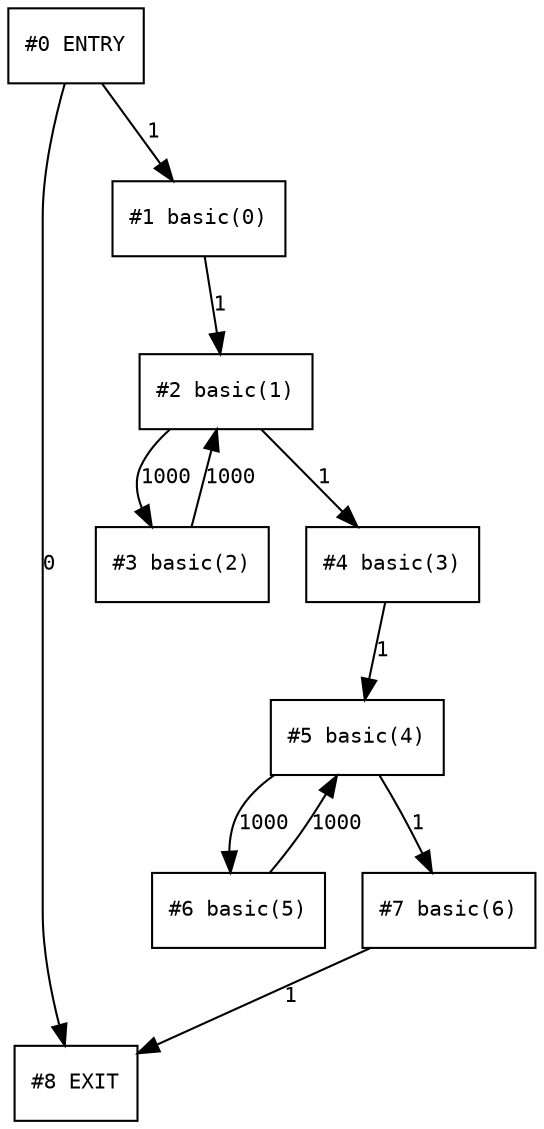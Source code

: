 digraph cfg
{
0 [label="#0 ENTRY",shape=box,fontname=Courier,fontsize=10];
8 [label="#8 EXIT",shape=box,fontname=Courier,fontsize=10];
1 [label="#1 basic(0)",shape=box,fontname=Courier,fontsize=10];
2 [label="#2 basic(1)",shape=box,fontname=Courier,fontsize=10];
3 [label="#3 basic(2)",shape=box,fontname=Courier,fontsize=10];
4 [label="#4 basic(3)",shape=box,fontname=Courier,fontsize=10];
5 [label="#5 basic(4)",shape=box,fontname=Courier,fontsize=10];
6 [label="#6 basic(5)",shape=box,fontname=Courier,fontsize=10];
7 [label="#7 basic(6)",shape=box,fontname=Courier,fontsize=10];
0 -> 1[label=1,fontname=Courier,fontsize=10];
6 -> 5[label=1000,fontname=Courier,fontsize=10];
1 -> 2[label=1,fontname=Courier,fontsize=10];
3 -> 2[label=1000,fontname=Courier,fontsize=10];
4 -> 5[label=1,fontname=Courier,fontsize=10];
7 -> 8[label=1,fontname=Courier,fontsize=10];
2 -> 3[label=1000,fontname=Courier,fontsize=10];
2 -> 4[label=1,fontname=Courier,fontsize=10];
5 -> 6[label=1000,fontname=Courier,fontsize=10];
5 -> 7[label=1,fontname=Courier,fontsize=10];
0 -> 8[label=0,fontname=Courier,fontsize=10];
}
